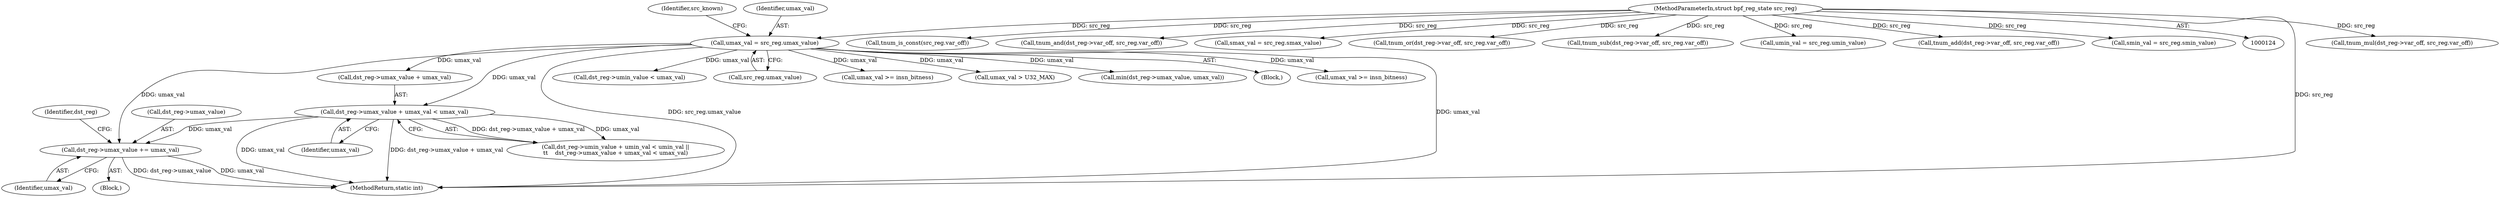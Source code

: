 digraph "0_linux_bb7f0f989ca7de1153bd128a40a71709e339fa03_0@pointer" {
"1000285" [label="(Call,dst_reg->umax_value += umax_val)"];
"1000175" [label="(Call,umax_val = src_reg.umax_value)"];
"1000128" [label="(MethodParameterIn,struct bpf_reg_state src_reg)"];
"1000260" [label="(Call,dst_reg->umax_value + umax_val < umax_val)"];
"1000339" [label="(Call,dst_reg->umin_value < umax_val)"];
"1000175" [label="(Call,umax_val = src_reg.umax_value)"];
"1000803" [label="(MethodReturn,static int)"];
"1000384" [label="(Call,tnum_mul(dst_reg->var_off, src_reg.var_off))"];
"1000289" [label="(Identifier,umax_val)"];
"1000177" [label="(Call,src_reg.umax_value)"];
"1000182" [label="(Call,tnum_is_const(src_reg.var_off))"];
"1000491" [label="(Call,tnum_and(dst_reg->var_off, src_reg.var_off))"];
"1000279" [label="(Block,)"];
"1000181" [label="(Identifier,src_known)"];
"1000285" [label="(Call,dst_reg->umax_value += umax_val)"];
"1000261" [label="(Call,dst_reg->umax_value + umax_val)"];
"1000286" [label="(Call,dst_reg->umax_value)"];
"1000165" [label="(Call,smax_val = src_reg.smax_value)"];
"1000721" [label="(Call,umax_val >= insn_bitness)"];
"1000252" [label="(Call,dst_reg->umin_value + umin_val < umin_val ||\n\t\t    dst_reg->umax_value + umax_val < umax_val)"];
"1000580" [label="(Call,tnum_or(dst_reg->var_off, src_reg.var_off))"];
"1000371" [label="(Call,tnum_sub(dst_reg->var_off, src_reg.var_off))"];
"1000409" [label="(Call,umax_val > U32_MAX)"];
"1000170" [label="(Call,umin_val = src_reg.umin_value)"];
"1000511" [label="(Call,min(dst_reg->umax_value, umax_val))"];
"1000176" [label="(Identifier,umax_val)"];
"1000260" [label="(Call,dst_reg->umax_value + umax_val < umax_val)"];
"1000129" [label="(Block,)"];
"1000653" [label="(Call,umax_val >= insn_bitness)"];
"1000294" [label="(Call,tnum_add(dst_reg->var_off, src_reg.var_off))"];
"1000292" [label="(Identifier,dst_reg)"];
"1000128" [label="(MethodParameterIn,struct bpf_reg_state src_reg)"];
"1000160" [label="(Call,smin_val = src_reg.smin_value)"];
"1000266" [label="(Identifier,umax_val)"];
"1000285" -> "1000279"  [label="AST: "];
"1000285" -> "1000289"  [label="CFG: "];
"1000286" -> "1000285"  [label="AST: "];
"1000289" -> "1000285"  [label="AST: "];
"1000292" -> "1000285"  [label="CFG: "];
"1000285" -> "1000803"  [label="DDG: dst_reg->umax_value"];
"1000285" -> "1000803"  [label="DDG: umax_val"];
"1000175" -> "1000285"  [label="DDG: umax_val"];
"1000260" -> "1000285"  [label="DDG: umax_val"];
"1000175" -> "1000129"  [label="AST: "];
"1000175" -> "1000177"  [label="CFG: "];
"1000176" -> "1000175"  [label="AST: "];
"1000177" -> "1000175"  [label="AST: "];
"1000181" -> "1000175"  [label="CFG: "];
"1000175" -> "1000803"  [label="DDG: umax_val"];
"1000175" -> "1000803"  [label="DDG: src_reg.umax_value"];
"1000128" -> "1000175"  [label="DDG: src_reg"];
"1000175" -> "1000260"  [label="DDG: umax_val"];
"1000175" -> "1000261"  [label="DDG: umax_val"];
"1000175" -> "1000339"  [label="DDG: umax_val"];
"1000175" -> "1000409"  [label="DDG: umax_val"];
"1000175" -> "1000511"  [label="DDG: umax_val"];
"1000175" -> "1000653"  [label="DDG: umax_val"];
"1000175" -> "1000721"  [label="DDG: umax_val"];
"1000128" -> "1000124"  [label="AST: "];
"1000128" -> "1000803"  [label="DDG: src_reg"];
"1000128" -> "1000160"  [label="DDG: src_reg"];
"1000128" -> "1000165"  [label="DDG: src_reg"];
"1000128" -> "1000170"  [label="DDG: src_reg"];
"1000128" -> "1000182"  [label="DDG: src_reg"];
"1000128" -> "1000294"  [label="DDG: src_reg"];
"1000128" -> "1000371"  [label="DDG: src_reg"];
"1000128" -> "1000384"  [label="DDG: src_reg"];
"1000128" -> "1000491"  [label="DDG: src_reg"];
"1000128" -> "1000580"  [label="DDG: src_reg"];
"1000260" -> "1000252"  [label="AST: "];
"1000260" -> "1000266"  [label="CFG: "];
"1000261" -> "1000260"  [label="AST: "];
"1000266" -> "1000260"  [label="AST: "];
"1000252" -> "1000260"  [label="CFG: "];
"1000260" -> "1000803"  [label="DDG: umax_val"];
"1000260" -> "1000803"  [label="DDG: dst_reg->umax_value + umax_val"];
"1000260" -> "1000252"  [label="DDG: dst_reg->umax_value + umax_val"];
"1000260" -> "1000252"  [label="DDG: umax_val"];
}
